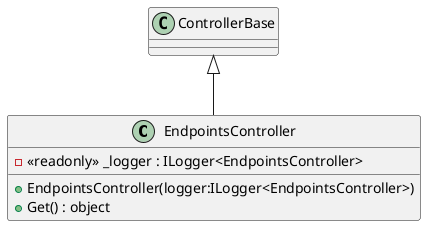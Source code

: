 @startuml
class EndpointsController {
    - <<readonly>> _logger : ILogger<EndpointsController>
    + EndpointsController(logger:ILogger<EndpointsController>)
    + Get() : object
}
ControllerBase <|-- EndpointsController
@enduml
